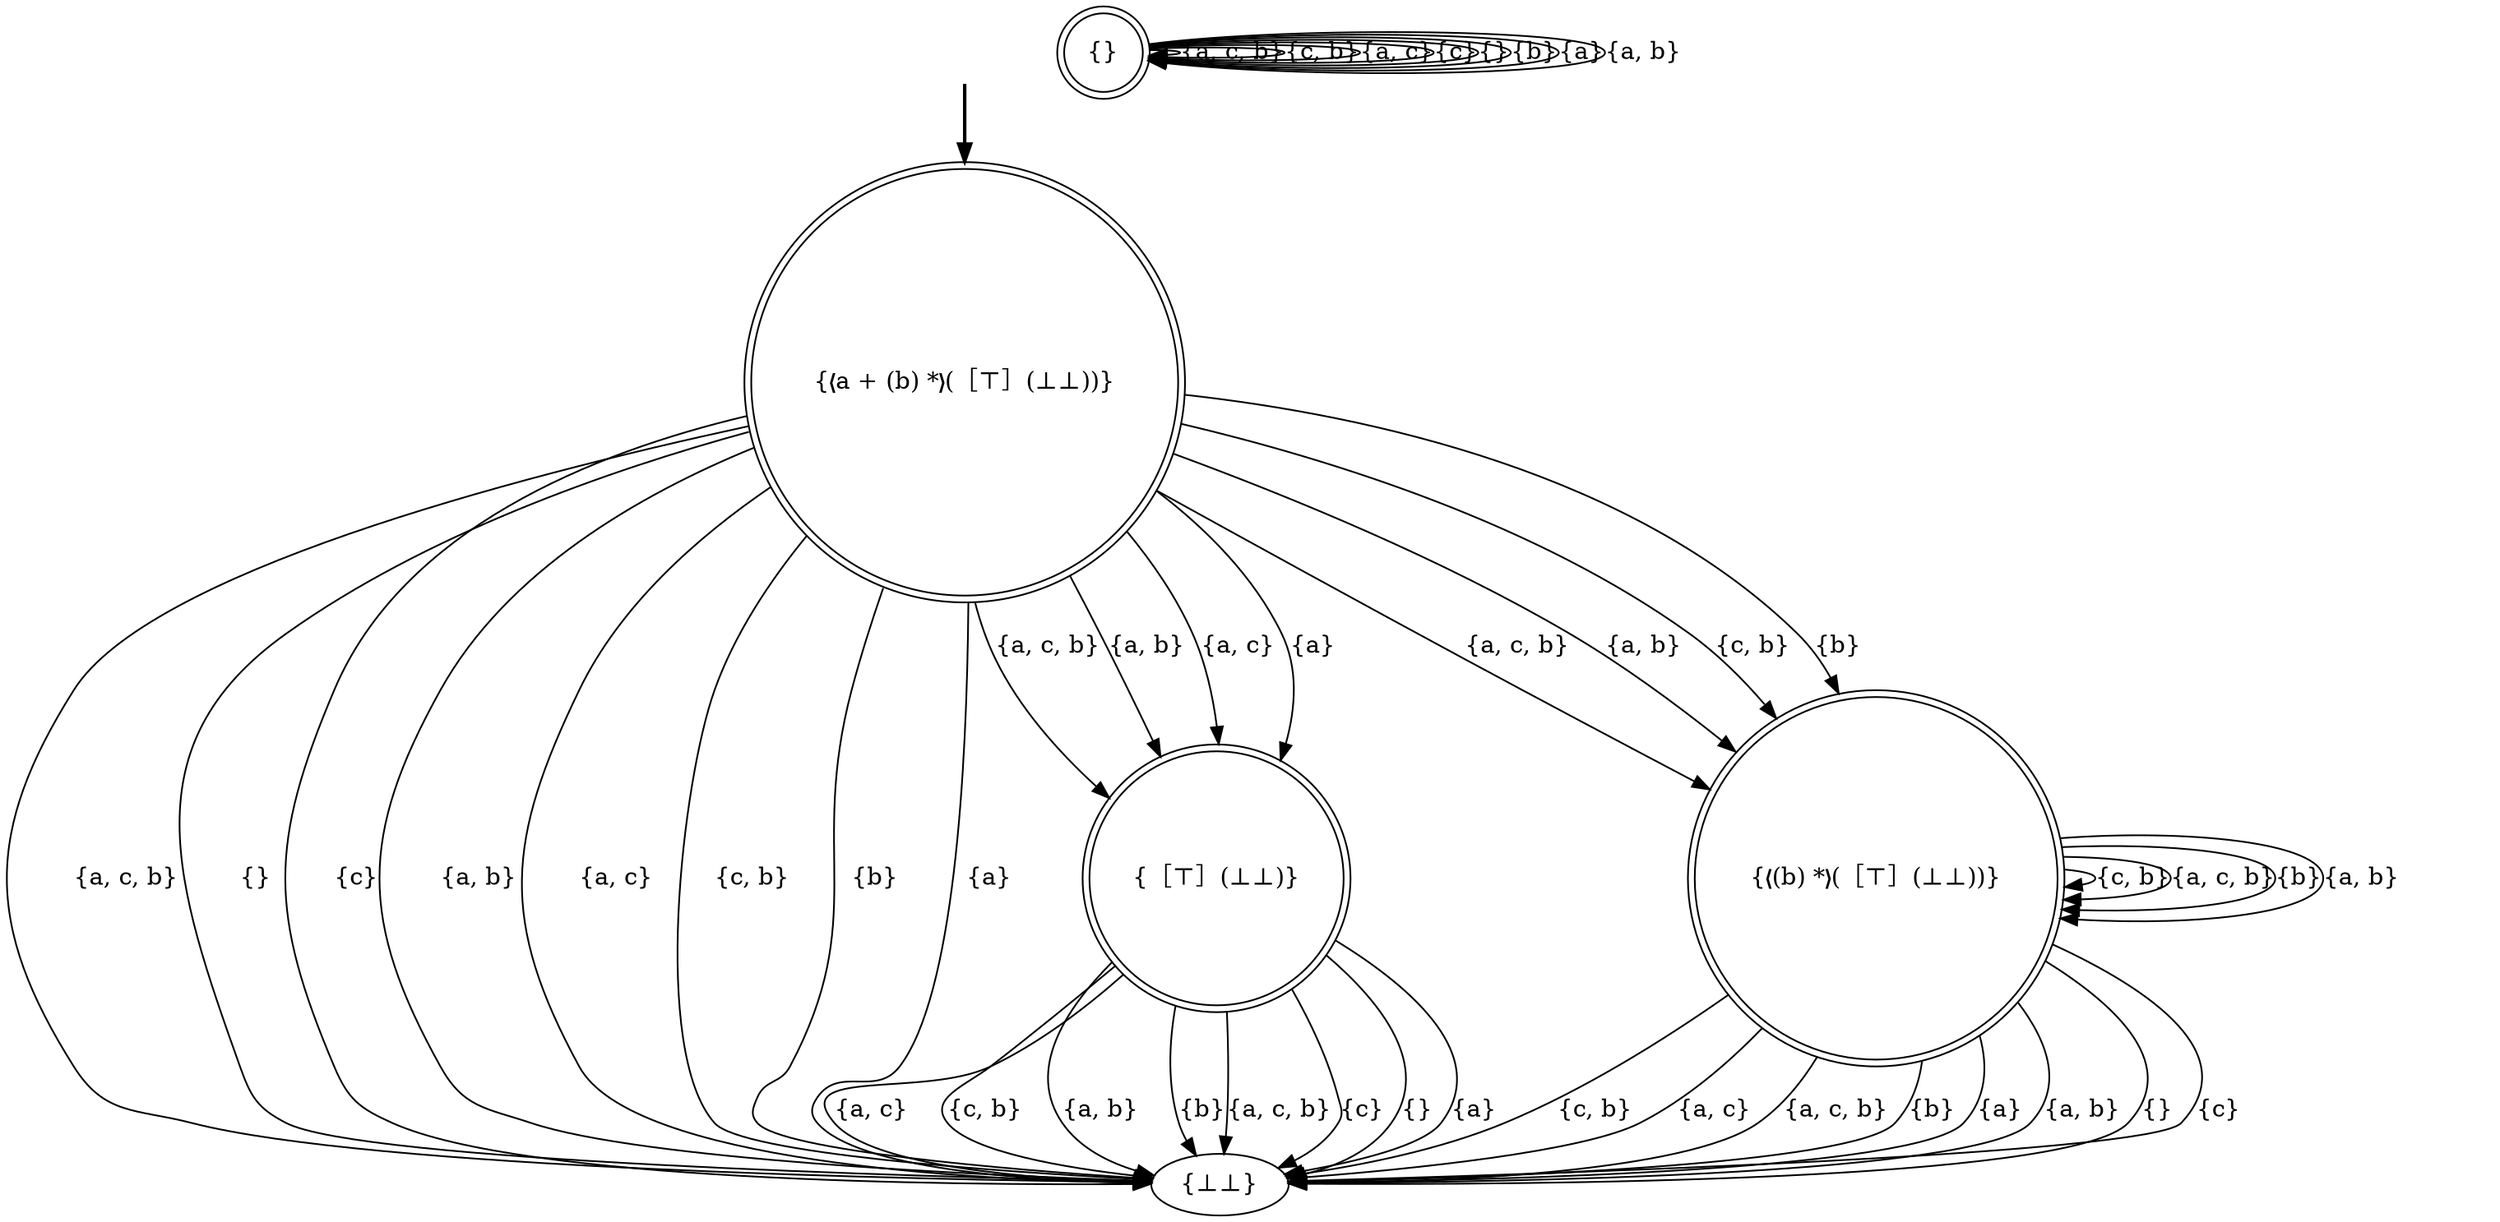 digraph {
	fake0 [style=invisible]
	"{⊥⊥}"
	"{［⊤］(⊥⊥)}" [shape=doublecircle]
	"{❬a + (b) *❭(［⊤］(⊥⊥))}" [root=true shape=doublecircle]
	"{}" [shape=doublecircle]
	"{❬(b) *❭(［⊤］(⊥⊥))}" [shape=doublecircle]
	fake0 -> "{❬a + (b) *❭(［⊤］(⊥⊥))}" [style=bold]
	"{❬a + (b) *❭(［⊤］(⊥⊥))}" -> "{⊥⊥}" [label="{a, c, b}"]
	"{❬a + (b) *❭(［⊤］(⊥⊥))}" -> "{❬(b) *❭(［⊤］(⊥⊥))}" [label="{a, c, b}"]
	"{❬a + (b) *❭(［⊤］(⊥⊥))}" -> "{［⊤］(⊥⊥)}" [label="{a, c, b}"]
	"{［⊤］(⊥⊥)}" -> "{⊥⊥}" [label="{a, c}"]
	"{❬a + (b) *❭(［⊤］(⊥⊥))}" -> "{⊥⊥}" [label="{}"]
	"{❬a + (b) *❭(［⊤］(⊥⊥))}" -> "{⊥⊥}" [label="{c}"]
	"{［⊤］(⊥⊥)}" -> "{⊥⊥}" [label="{c, b}"]
	"{}" -> "{}" [label="{a, c, b}"]
	"{❬(b) *❭(［⊤］(⊥⊥))}" -> "{❬(b) *❭(［⊤］(⊥⊥))}" [label="{c, b}"]
	"{❬(b) *❭(［⊤］(⊥⊥))}" -> "{⊥⊥}" [label="{c, b}"]
	"{［⊤］(⊥⊥)}" -> "{⊥⊥}" [label="{a, b}"]
	"{❬(b) *❭(［⊤］(⊥⊥))}" -> "{⊥⊥}" [label="{a, c}"]
	"{❬(b) *❭(［⊤］(⊥⊥))}" -> "{❬(b) *❭(［⊤］(⊥⊥))}" [label="{a, c, b}"]
	"{❬(b) *❭(［⊤］(⊥⊥))}" -> "{⊥⊥}" [label="{a, c, b}"]
	"{❬a + (b) *❭(［⊤］(⊥⊥))}" -> "{❬(b) *❭(［⊤］(⊥⊥))}" [label="{a, b}"]
	"{❬a + (b) *❭(［⊤］(⊥⊥))}" -> "{［⊤］(⊥⊥)}" [label="{a, b}"]
	"{❬a + (b) *❭(［⊤］(⊥⊥))}" -> "{⊥⊥}" [label="{a, b}"]
	"{［⊤］(⊥⊥)}" -> "{⊥⊥}" [label="{b}"]
	"{❬(b) *❭(［⊤］(⊥⊥))}" -> "{⊥⊥}" [label="{b}"]
	"{❬(b) *❭(［⊤］(⊥⊥))}" -> "{❬(b) *❭(［⊤］(⊥⊥))}" [label="{b}"]
	"{❬(b) *❭(［⊤］(⊥⊥))}" -> "{⊥⊥}" [label="{a}"]
	"{}" -> "{}" [label="{c, b}"]
	"{❬a + (b) *❭(［⊤］(⊥⊥))}" -> "{⊥⊥}" [label="{a, c}"]
	"{❬a + (b) *❭(［⊤］(⊥⊥))}" -> "{［⊤］(⊥⊥)}" [label="{a, c}"]
	"{}" -> "{}" [label="{a, c}"]
	"{}" -> "{}" [label="{c}"]
	"{❬(b) *❭(［⊤］(⊥⊥))}" -> "{⊥⊥}" [label="{a, b}"]
	"{❬(b) *❭(［⊤］(⊥⊥))}" -> "{❬(b) *❭(［⊤］(⊥⊥))}" [label="{a, b}"]
	"{}" -> "{}" [label="{}"]
	"{❬a + (b) *❭(［⊤］(⊥⊥))}" -> "{❬(b) *❭(［⊤］(⊥⊥))}" [label="{c, b}"]
	"{❬a + (b) *❭(［⊤］(⊥⊥))}" -> "{⊥⊥}" [label="{c, b}"]
	"{［⊤］(⊥⊥)}" -> "{⊥⊥}" [label="{a, c, b}"]
	"{❬a + (b) *❭(［⊤］(⊥⊥))}" -> "{❬(b) *❭(［⊤］(⊥⊥))}" [label="{b}"]
	"{❬a + (b) *❭(［⊤］(⊥⊥))}" -> "{⊥⊥}" [label="{b}"]
	"{❬a + (b) *❭(［⊤］(⊥⊥))}" -> "{⊥⊥}" [label="{a}"]
	"{❬a + (b) *❭(［⊤］(⊥⊥))}" -> "{［⊤］(⊥⊥)}" [label="{a}"]
	"{［⊤］(⊥⊥)}" -> "{⊥⊥}" [label="{c}"]
	"{}" -> "{}" [label="{b}"]
	"{❬(b) *❭(［⊤］(⊥⊥))}" -> "{⊥⊥}" [label="{}"]
	"{❬(b) *❭(［⊤］(⊥⊥))}" -> "{⊥⊥}" [label="{c}"]
	"{}" -> "{}" [label="{a}"]
	"{}" -> "{}" [label="{a, b}"]
	"{［⊤］(⊥⊥)}" -> "{⊥⊥}" [label="{}"]
	"{［⊤］(⊥⊥)}" -> "{⊥⊥}" [label="{a}"]
}
